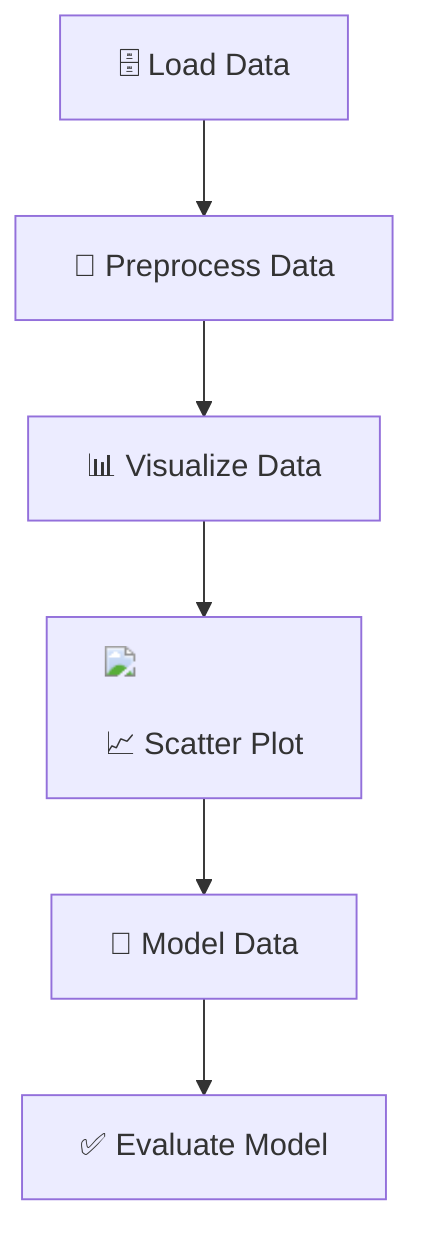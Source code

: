 flowchart TD
    A["🗄️ Load Data"] --> B["🔄 Preprocess Data"]
    B --> C["📊 Visualize Data"]
    C --> D["<img src='dummy_plots/scatter_plot_template.svg'/> <br/> 📈 Scatter Plot"]
    D --> E["🧠 Model Data"]
    E --> F["✅ Evaluate Model"]
